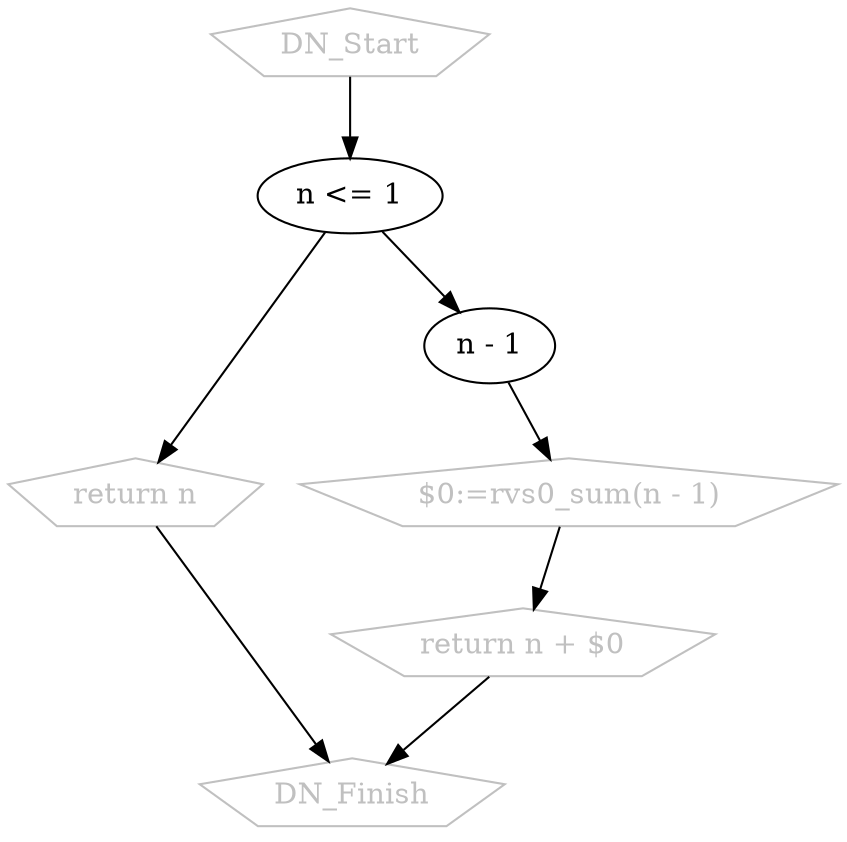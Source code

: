 digraph G{
0 [ label = "DN_Start" , fontcolor = "grey" , shape = "pentagon" , color = "grey" ];
2 [ label = "n <= 1" ];
3 [ label = "return n" , fontcolor = "grey" , shape = "pentagon" , color = "grey" ];
4 [ label = "n - 1" ];
5 [ label = "$0:=rvs0_sum(n - 1)" , fontcolor = "grey" , shape = "pentagon" , color = "grey" ];
6 [ label = "return n + $0" , fontcolor = "grey" , shape = "pentagon" , color = "grey" ];
7 [ label = "DN_Finish" , fontcolor = "grey" , shape = "pentagon" , color = "grey" ];
0->2;
2->3;
2->4;
4->5;
5->6;
3->7;
6->7;
}
